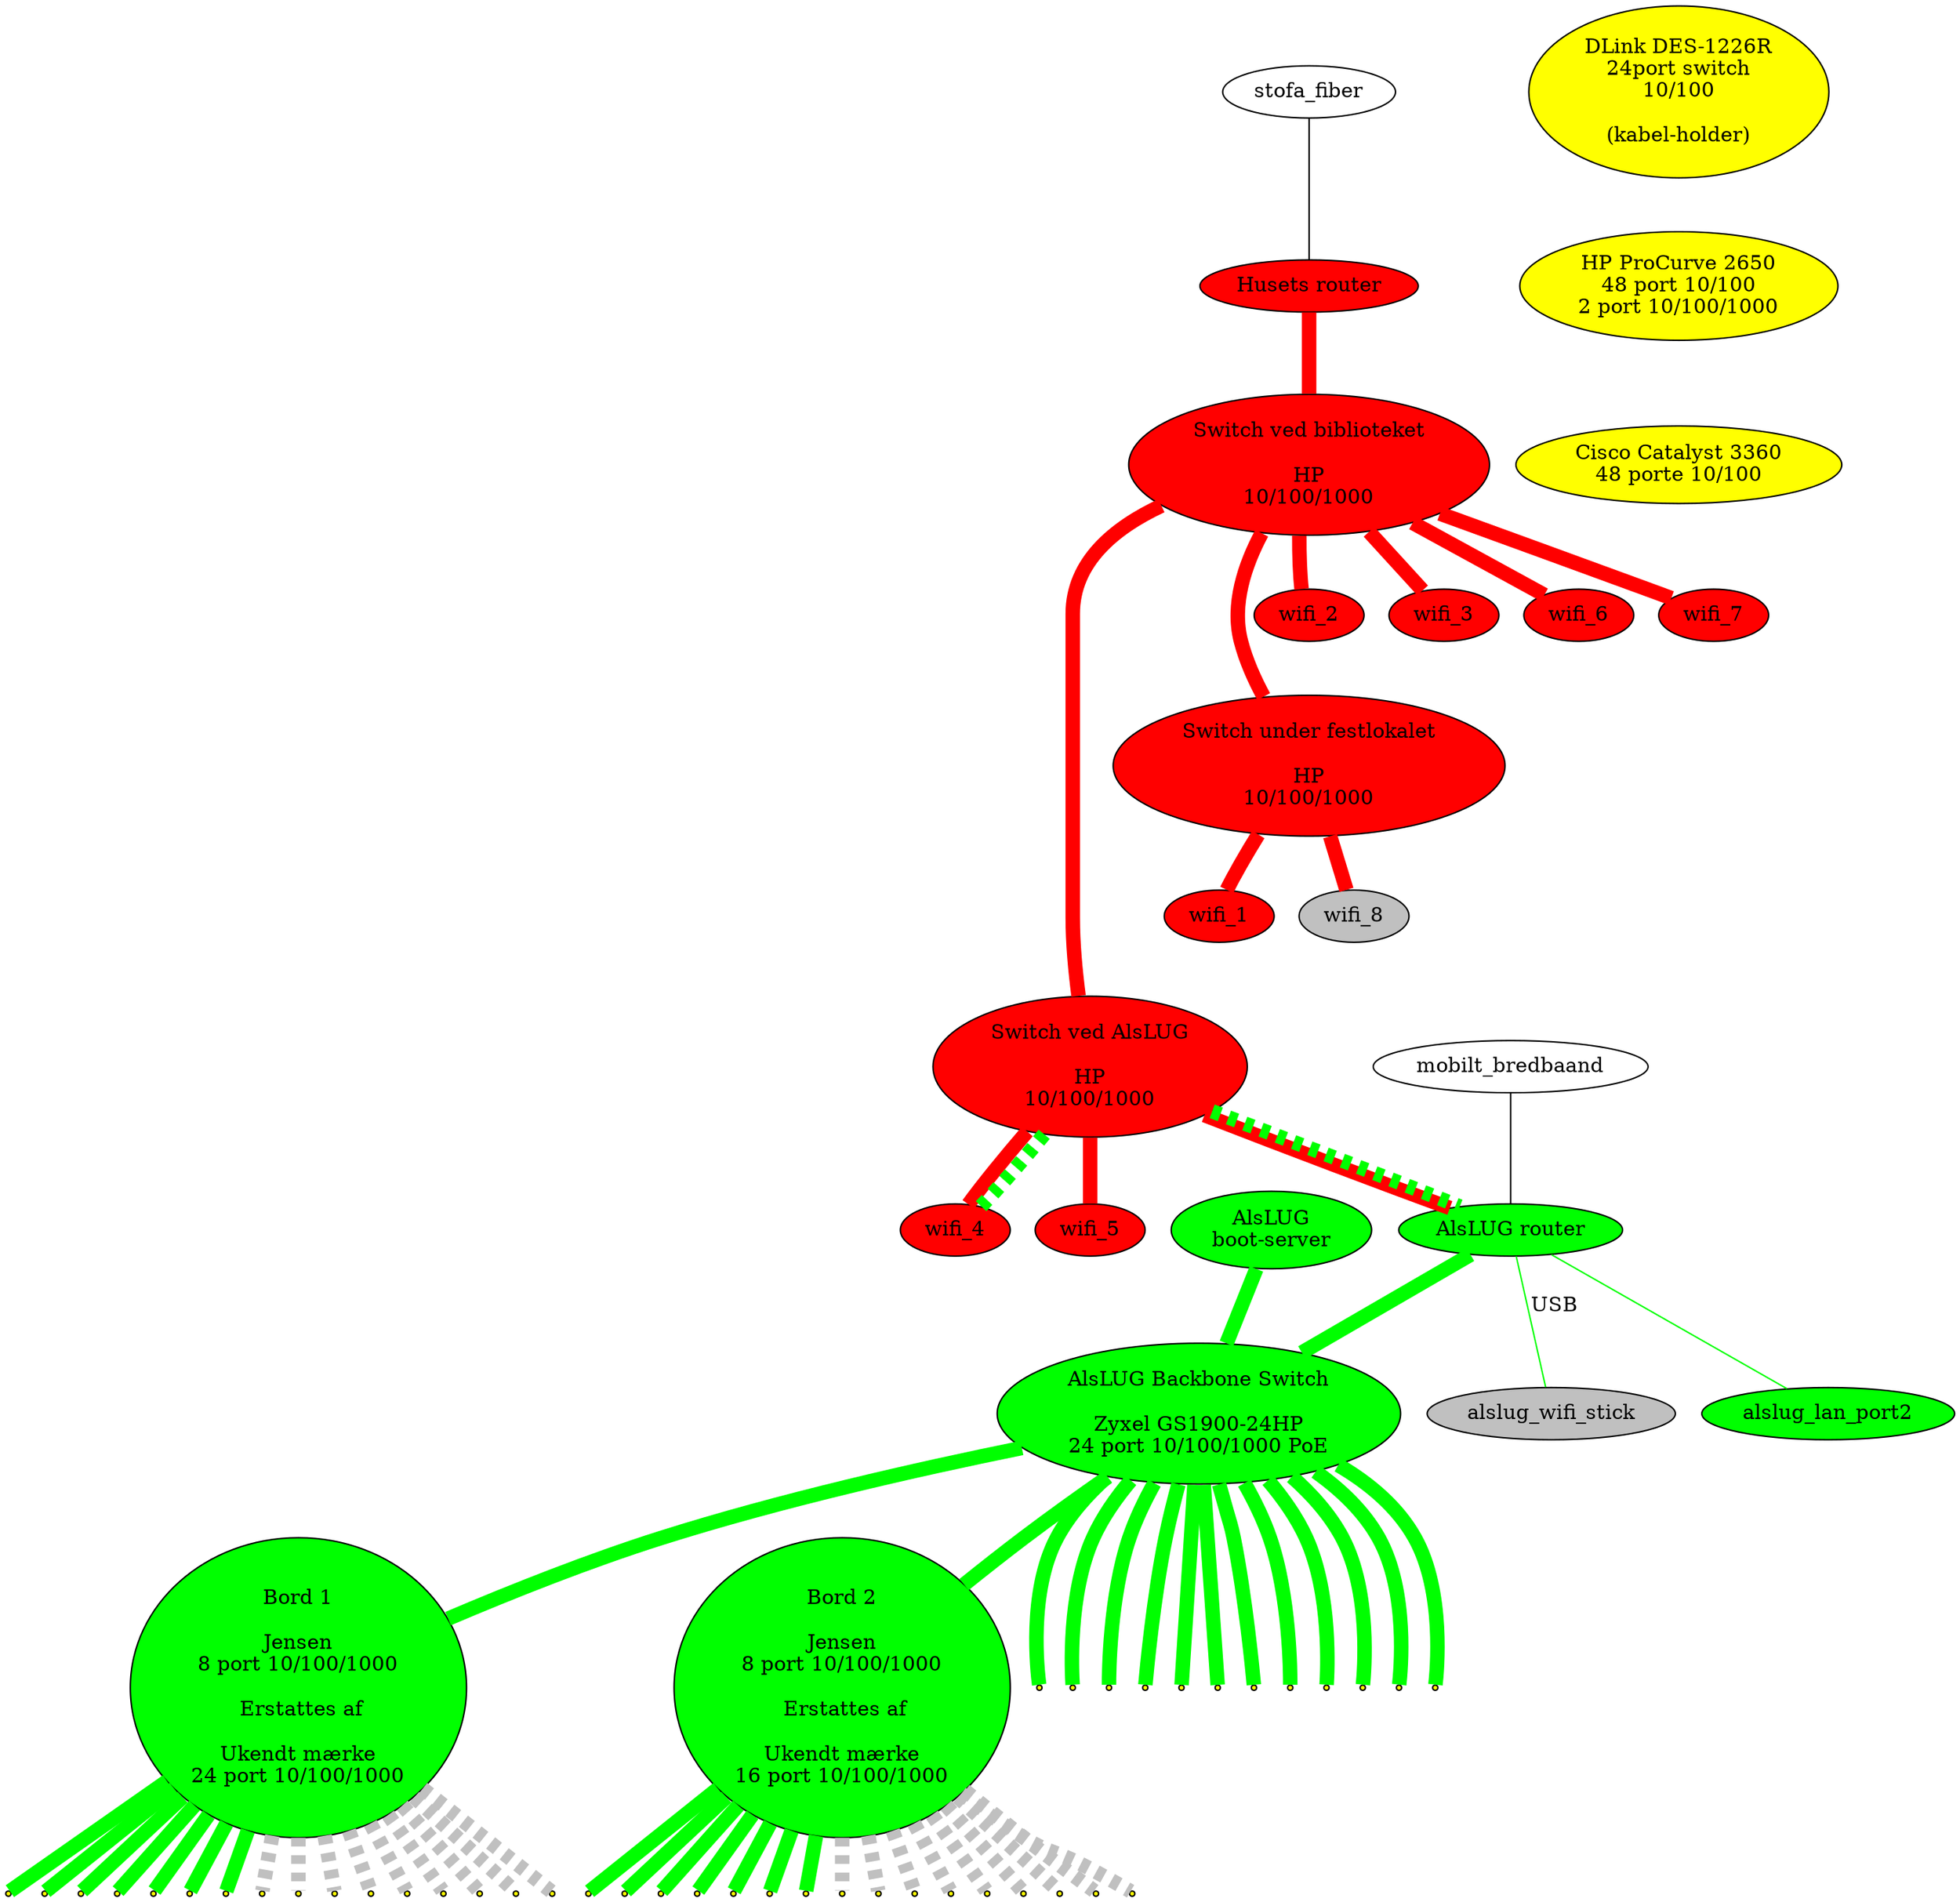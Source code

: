 digraph xxx {
#  link_12a [ shape=point ];
#  link_12b [ shape=point ];
#  link_12c [ shape=point ];
  edge [ dir=none penwidth=10 ];

  node [ style=filled fillcolor=red ];
  husets_router [ label="Husets router" ];
  husets_switch_1 [ label="Switch ved biblioteket\n\nHP\n10/100/1000" ];
  husets_switch_2 [ label="Switch ved AlsLUG\n\nHP\n10/100/1000" ];
  festlokale_switch [ label="Switch under festlokalet\n\nHP\n10/100/1000" ];
  wifi_1 wifi_2 wifi_3 wifi_4 wifi_5 wifi_6 wifi_7;
  wifi_8 [ fillcolor=gray ];
  
  node [ style=filled fillcolor=green ];
  alslug_router [ label="AlsLUG router" ];
  alslug_gl_bootserver [ label="AlsLUG\nboot-server" ];
  alslug_backbone_switch [ label="AlsLUG Backbone Switch\n\nZyxel GS1900-24HP\n24 port 10/100/1000 PoE"];
  bord_1 [ label="Bord 1\n\nJensen\n8 port 10/100/1000\n\n Erstattes af\n\nUkendt mærke\n24 port 10/100/1000"];
  bord_2 [ label="Bord 2\n\nJensen\n8 port 10/100/1000\n\n Erstattes af\n\nUkendt mærke\n16 port 10/100/1000"];
  alslug_wifi_stick alslug_lan_port2;
  
  // Udstyr som pt ikke bruges
  node [ style=filled fillcolor=yellow ];
  switch_24p      [ label="DLink DES-1226R\n24port switch\n10/100\n\n(kabel-holder)"];
  switch_48p      [ label="HP ProCurve 2650\n48 port 10/100\n2 port 10/100/1000"];
  switch_48p_poe  [ label="Cisco Catalyst 3360\n48 porte 10/100"];
  
  switch_24p -> switch_48p -> switch_48p_poe [ color=invis ];
  
  
  node [ style=normal ];
  // Internet forbindelser
  stofa_fiber      -> husets_router [ penwidth=1 fillcolor=black style=filled ];
  mobilt_bredbaand -> alslug_router [ penwidth=1 fillcolor=black style=filled ];
  
  // Husets forbindelser
  edge  [ color=red style=solid ];
  husets_router -> husets_switch_1 -> { wifi_2 wifi_3 wifi_6 wifi_7 };
  husets_switch_1 -> husets_switch_2 -> { wifi_4 wifi_5 alslug_router};
  husets_switch_1 -> festlokale_switch -> { wifi_1 wifi_8 };

  // VLAN forbindelser over bakkensbros netværk
  edge  [ color=green style=dashed ];
  husets_switch_2 -> { alslug_router wifi_4 };

  alslug_wifi_stick [ fillcolor=gray style=filled ];

  // Interne forbindelser
  edge [ color=green style=solid ];
  node [ shape=point ];
  {alslug_router alslug_gl_bootserver} -> alslug_backbone_switch -> { bord_1 bord_2 
                  vindue_left_12  vindue_left_11  vindue_left_10  vindue_left_9
                  vindue_center_8 vindue_center_7 vindue_center_6 vindue_center_5
                  vindue_right_4  vindue_right_3  vindue_right_2  vindue_right_1
                  }

  alslug_router -> alslug_wifi_stick [ penwidth=1 label="USB" ];
  alslug_router -> alslug_lan_port2 [ penwidth=1 ];
  
  bord_1 -> {
                  bord_1_1 bord_1_2 bord_1_3 bord_1_4
                  bord_1_5 bord_1_6 bord_1_7
                };
  bord_1 -> {
                  bord_1_8 bord_1_9 bord_1_10 bord_1_11
                  bord_1_12 bord_1_13 bord_1_14 bord_1_15 bord_1_16
                } [ style=dashed color=gray ];
  bord_2 -> {
                  bord_2_1 bord_2_2 bord_2_3 bord_2_4
                  bord_2_5 bord_2_6 bord_2_7
                };
  bord_2 -> {
                  bord_2_8 bord_2_9 bord_2_10 bord_2_11
                  bord_2_12 bord_2_13 bord_2_14 bord_2_15 bord_2_16
                } [ style=dashed color=gray ];
                
  edge [ color=invis ];
  husets_switch_1 -> wifi_2 -> festlokale_switch -> wifi_1 -> husets_switch_2;
}
